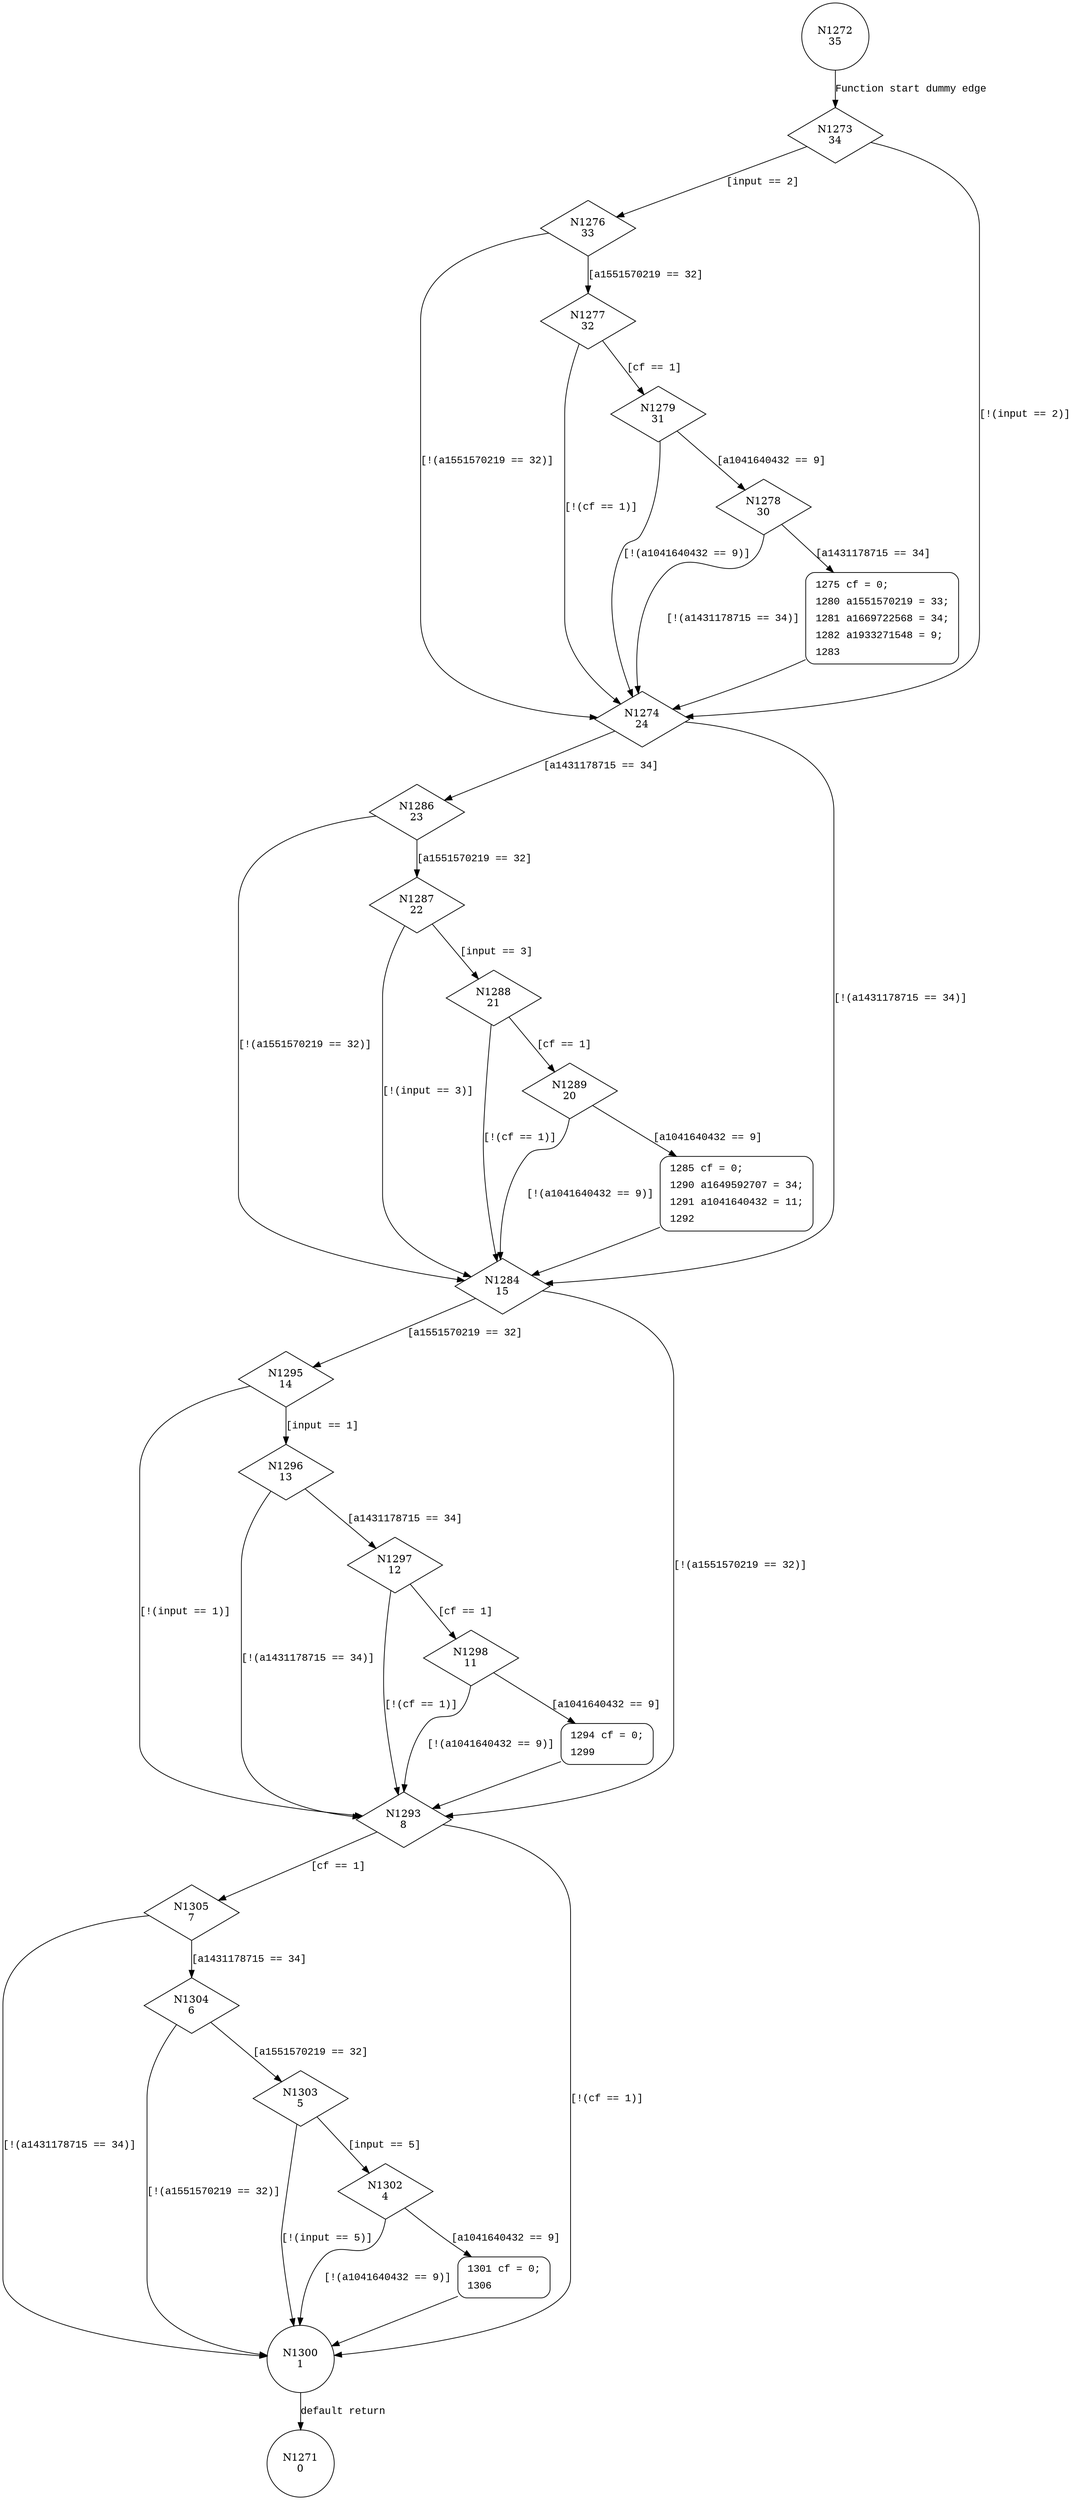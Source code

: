 digraph calculate_outputm79 {
1272 [shape="circle" label="N1272\n35"]
1273 [shape="diamond" label="N1273\n34"]
1276 [shape="diamond" label="N1276\n33"]
1274 [shape="diamond" label="N1274\n24"]
1286 [shape="diamond" label="N1286\n23"]
1284 [shape="diamond" label="N1284\n15"]
1295 [shape="diamond" label="N1295\n14"]
1293 [shape="diamond" label="N1293\n8"]
1305 [shape="diamond" label="N1305\n7"]
1300 [shape="circle" label="N1300\n1"]
1271 [shape="circle" label="N1271\n0"]
1304 [shape="diamond" label="N1304\n6"]
1303 [shape="diamond" label="N1303\n5"]
1302 [shape="diamond" label="N1302\n4"]
1301 [shape="circle" label="N1301\n3"]
1296 [shape="diamond" label="N1296\n13"]
1297 [shape="diamond" label="N1297\n12"]
1298 [shape="diamond" label="N1298\n11"]
1294 [shape="circle" label="N1294\n10"]
1287 [shape="diamond" label="N1287\n22"]
1288 [shape="diamond" label="N1288\n21"]
1289 [shape="diamond" label="N1289\n20"]
1285 [shape="circle" label="N1285\n19"]
1277 [shape="diamond" label="N1277\n32"]
1279 [shape="diamond" label="N1279\n31"]
1278 [shape="diamond" label="N1278\n30"]
1275 [shape="circle" label="N1275\n29"]
1301 [style="filled,bold" penwidth="1" fillcolor="white" fontname="Courier New" shape="Mrecord" label=<<table border="0" cellborder="0" cellpadding="3" bgcolor="white"><tr><td align="right">1301</td><td align="left">cf = 0;</td></tr><tr><td align="right">1306</td><td align="left"></td></tr></table>>]
1301 -> 1300[label=""]
1294 [style="filled,bold" penwidth="1" fillcolor="white" fontname="Courier New" shape="Mrecord" label=<<table border="0" cellborder="0" cellpadding="3" bgcolor="white"><tr><td align="right">1294</td><td align="left">cf = 0;</td></tr><tr><td align="right">1299</td><td align="left"></td></tr></table>>]
1294 -> 1293[label=""]
1285 [style="filled,bold" penwidth="1" fillcolor="white" fontname="Courier New" shape="Mrecord" label=<<table border="0" cellborder="0" cellpadding="3" bgcolor="white"><tr><td align="right">1285</td><td align="left">cf = 0;</td></tr><tr><td align="right">1290</td><td align="left">a1649592707 = 34;</td></tr><tr><td align="right">1291</td><td align="left">a1041640432 = 11;</td></tr><tr><td align="right">1292</td><td align="left"></td></tr></table>>]
1285 -> 1284[label=""]
1275 [style="filled,bold" penwidth="1" fillcolor="white" fontname="Courier New" shape="Mrecord" label=<<table border="0" cellborder="0" cellpadding="3" bgcolor="white"><tr><td align="right">1275</td><td align="left">cf = 0;</td></tr><tr><td align="right">1280</td><td align="left">a1551570219 = 33;</td></tr><tr><td align="right">1281</td><td align="left">a1669722568 = 34;</td></tr><tr><td align="right">1282</td><td align="left">a1933271548 = 9;</td></tr><tr><td align="right">1283</td><td align="left"></td></tr></table>>]
1275 -> 1274[label=""]
1272 -> 1273 [label="Function start dummy edge" fontname="Courier New"]
1273 -> 1276 [label="[input == 2]" fontname="Courier New"]
1273 -> 1274 [label="[!(input == 2)]" fontname="Courier New"]
1274 -> 1286 [label="[a1431178715 == 34]" fontname="Courier New"]
1274 -> 1284 [label="[!(a1431178715 == 34)]" fontname="Courier New"]
1284 -> 1295 [label="[a1551570219 == 32]" fontname="Courier New"]
1284 -> 1293 [label="[!(a1551570219 == 32)]" fontname="Courier New"]
1293 -> 1305 [label="[cf == 1]" fontname="Courier New"]
1293 -> 1300 [label="[!(cf == 1)]" fontname="Courier New"]
1300 -> 1271 [label="default return" fontname="Courier New"]
1305 -> 1304 [label="[a1431178715 == 34]" fontname="Courier New"]
1305 -> 1300 [label="[!(a1431178715 == 34)]" fontname="Courier New"]
1304 -> 1303 [label="[a1551570219 == 32]" fontname="Courier New"]
1304 -> 1300 [label="[!(a1551570219 == 32)]" fontname="Courier New"]
1303 -> 1302 [label="[input == 5]" fontname="Courier New"]
1303 -> 1300 [label="[!(input == 5)]" fontname="Courier New"]
1302 -> 1301 [label="[a1041640432 == 9]" fontname="Courier New"]
1302 -> 1300 [label="[!(a1041640432 == 9)]" fontname="Courier New"]
1295 -> 1296 [label="[input == 1]" fontname="Courier New"]
1295 -> 1293 [label="[!(input == 1)]" fontname="Courier New"]
1296 -> 1297 [label="[a1431178715 == 34]" fontname="Courier New"]
1296 -> 1293 [label="[!(a1431178715 == 34)]" fontname="Courier New"]
1297 -> 1298 [label="[cf == 1]" fontname="Courier New"]
1297 -> 1293 [label="[!(cf == 1)]" fontname="Courier New"]
1298 -> 1294 [label="[a1041640432 == 9]" fontname="Courier New"]
1298 -> 1293 [label="[!(a1041640432 == 9)]" fontname="Courier New"]
1286 -> 1287 [label="[a1551570219 == 32]" fontname="Courier New"]
1286 -> 1284 [label="[!(a1551570219 == 32)]" fontname="Courier New"]
1287 -> 1288 [label="[input == 3]" fontname="Courier New"]
1287 -> 1284 [label="[!(input == 3)]" fontname="Courier New"]
1288 -> 1289 [label="[cf == 1]" fontname="Courier New"]
1288 -> 1284 [label="[!(cf == 1)]" fontname="Courier New"]
1289 -> 1285 [label="[a1041640432 == 9]" fontname="Courier New"]
1289 -> 1284 [label="[!(a1041640432 == 9)]" fontname="Courier New"]
1276 -> 1277 [label="[a1551570219 == 32]" fontname="Courier New"]
1276 -> 1274 [label="[!(a1551570219 == 32)]" fontname="Courier New"]
1277 -> 1279 [label="[cf == 1]" fontname="Courier New"]
1277 -> 1274 [label="[!(cf == 1)]" fontname="Courier New"]
1279 -> 1278 [label="[a1041640432 == 9]" fontname="Courier New"]
1279 -> 1274 [label="[!(a1041640432 == 9)]" fontname="Courier New"]
1278 -> 1275 [label="[a1431178715 == 34]" fontname="Courier New"]
1278 -> 1274 [label="[!(a1431178715 == 34)]" fontname="Courier New"]
}
